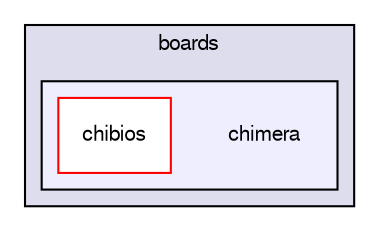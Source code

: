 digraph "sw/airborne/boards/chimera" {
  compound=true
  node [ fontsize="10", fontname="FreeSans"];
  edge [ labelfontsize="10", labelfontname="FreeSans"];
  subgraph clusterdir_e030268cd18297cf6282390f76bfcf7f {
    graph [ bgcolor="#ddddee", pencolor="black", label="boards" fontname="FreeSans", fontsize="10", URL="dir_e030268cd18297cf6282390f76bfcf7f.html"]
  subgraph clusterdir_130c85d5eb72b973f996af41d7a72ae6 {
    graph [ bgcolor="#eeeeff", pencolor="black", label="" URL="dir_130c85d5eb72b973f996af41d7a72ae6.html"];
    dir_130c85d5eb72b973f996af41d7a72ae6 [shape=plaintext label="chimera"];
    dir_1fd2f13934d0022eb60b6af9032fe9c6 [shape=box label="chibios" color="red" fillcolor="white" style="filled" URL="dir_1fd2f13934d0022eb60b6af9032fe9c6.html"];
  }
  }
}
